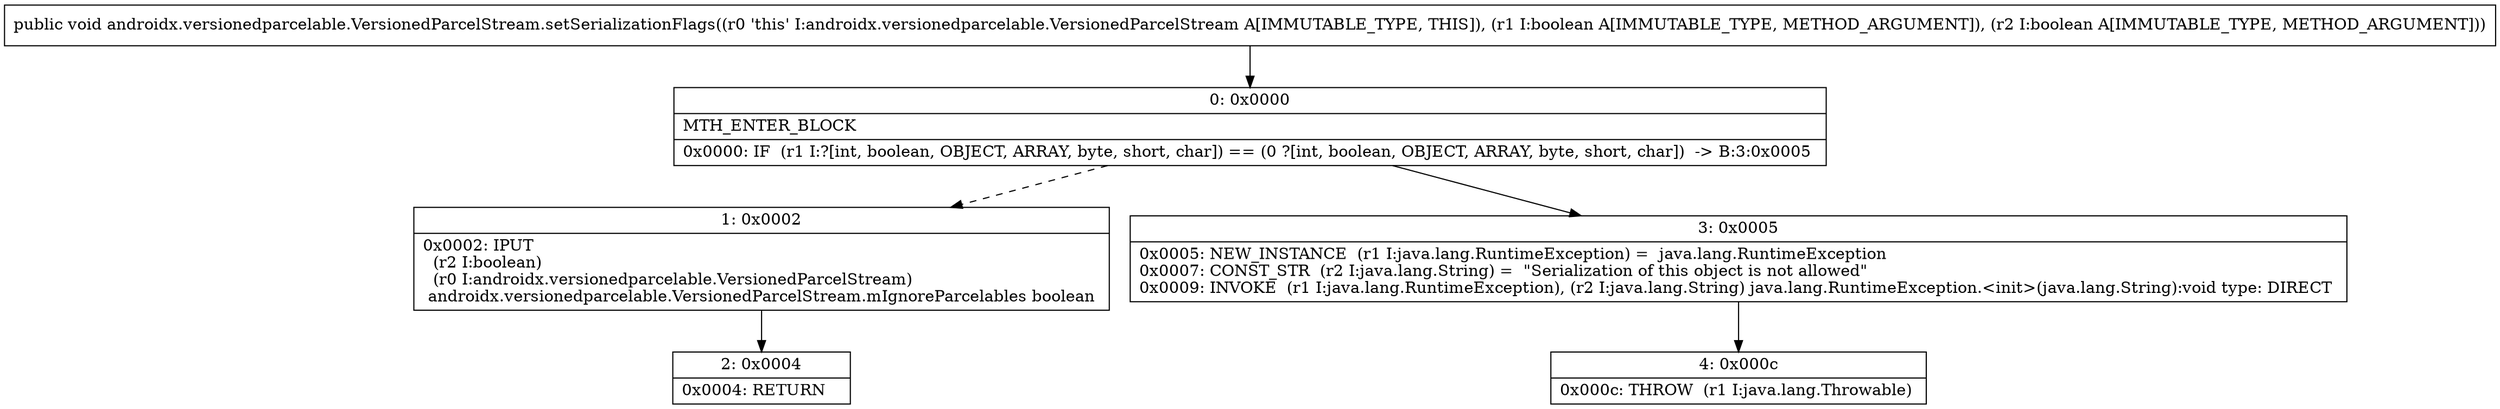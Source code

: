 digraph "CFG forandroidx.versionedparcelable.VersionedParcelStream.setSerializationFlags(ZZ)V" {
Node_0 [shape=record,label="{0\:\ 0x0000|MTH_ENTER_BLOCK\l|0x0000: IF  (r1 I:?[int, boolean, OBJECT, ARRAY, byte, short, char]) == (0 ?[int, boolean, OBJECT, ARRAY, byte, short, char])  \-\> B:3:0x0005 \l}"];
Node_1 [shape=record,label="{1\:\ 0x0002|0x0002: IPUT  \l  (r2 I:boolean)\l  (r0 I:androidx.versionedparcelable.VersionedParcelStream)\l androidx.versionedparcelable.VersionedParcelStream.mIgnoreParcelables boolean \l}"];
Node_2 [shape=record,label="{2\:\ 0x0004|0x0004: RETURN   \l}"];
Node_3 [shape=record,label="{3\:\ 0x0005|0x0005: NEW_INSTANCE  (r1 I:java.lang.RuntimeException) =  java.lang.RuntimeException \l0x0007: CONST_STR  (r2 I:java.lang.String) =  \"Serialization of this object is not allowed\" \l0x0009: INVOKE  (r1 I:java.lang.RuntimeException), (r2 I:java.lang.String) java.lang.RuntimeException.\<init\>(java.lang.String):void type: DIRECT \l}"];
Node_4 [shape=record,label="{4\:\ 0x000c|0x000c: THROW  (r1 I:java.lang.Throwable) \l}"];
MethodNode[shape=record,label="{public void androidx.versionedparcelable.VersionedParcelStream.setSerializationFlags((r0 'this' I:androidx.versionedparcelable.VersionedParcelStream A[IMMUTABLE_TYPE, THIS]), (r1 I:boolean A[IMMUTABLE_TYPE, METHOD_ARGUMENT]), (r2 I:boolean A[IMMUTABLE_TYPE, METHOD_ARGUMENT])) }"];
MethodNode -> Node_0;
Node_0 -> Node_1[style=dashed];
Node_0 -> Node_3;
Node_1 -> Node_2;
Node_3 -> Node_4;
}

